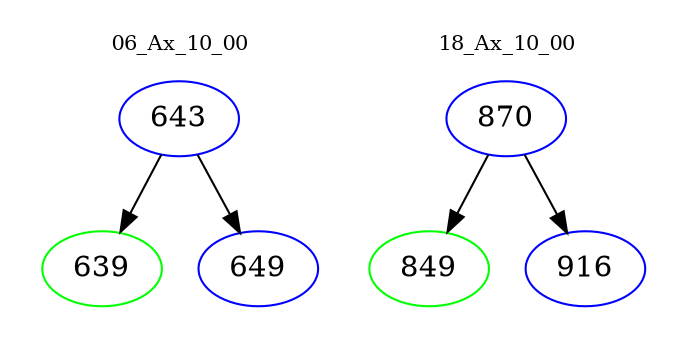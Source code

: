digraph{
subgraph cluster_0 {
color = white
label = "06_Ax_10_00";
fontsize=10;
T0_643 [label="643", color="blue"]
T0_643 -> T0_639 [color="black"]
T0_639 [label="639", color="green"]
T0_643 -> T0_649 [color="black"]
T0_649 [label="649", color="blue"]
}
subgraph cluster_1 {
color = white
label = "18_Ax_10_00";
fontsize=10;
T1_870 [label="870", color="blue"]
T1_870 -> T1_849 [color="black"]
T1_849 [label="849", color="green"]
T1_870 -> T1_916 [color="black"]
T1_916 [label="916", color="blue"]
}
}
